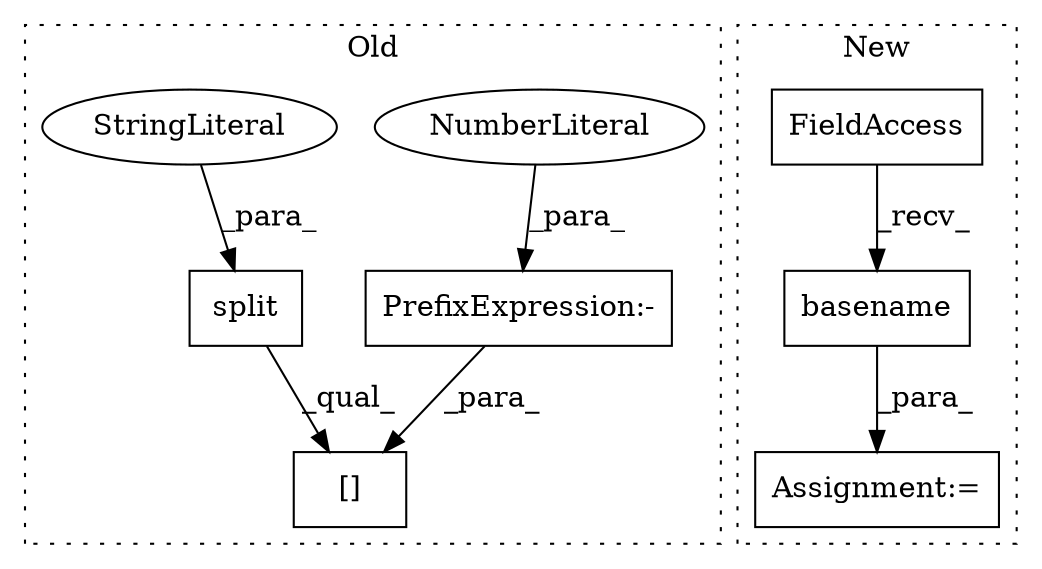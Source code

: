 digraph G {
subgraph cluster0 {
1 [label="[]" a="2" s="11015,11037" l="20,1" shape="box"];
5 [label="PrefixExpression:-" a="38" s="11035" l="1" shape="box"];
6 [label="NumberLiteral" a="34" s="11036" l="1" shape="ellipse"];
7 [label="split" a="32" s="11024,11033" l="6,1" shape="box"];
8 [label="StringLiteral" a="45" s="11030" l="3" shape="ellipse"];
label = "Old";
style="dotted";
}
subgraph cluster1 {
2 [label="basename" a="32" s="11002,11019" l="9,1" shape="box"];
3 [label="FieldAccess" a="22" s="10994" l="7" shape="box"];
4 [label="Assignment:=" a="7" s="10993" l="1" shape="box"];
label = "New";
style="dotted";
}
2 -> 4 [label="_para_"];
3 -> 2 [label="_recv_"];
5 -> 1 [label="_para_"];
6 -> 5 [label="_para_"];
7 -> 1 [label="_qual_"];
8 -> 7 [label="_para_"];
}